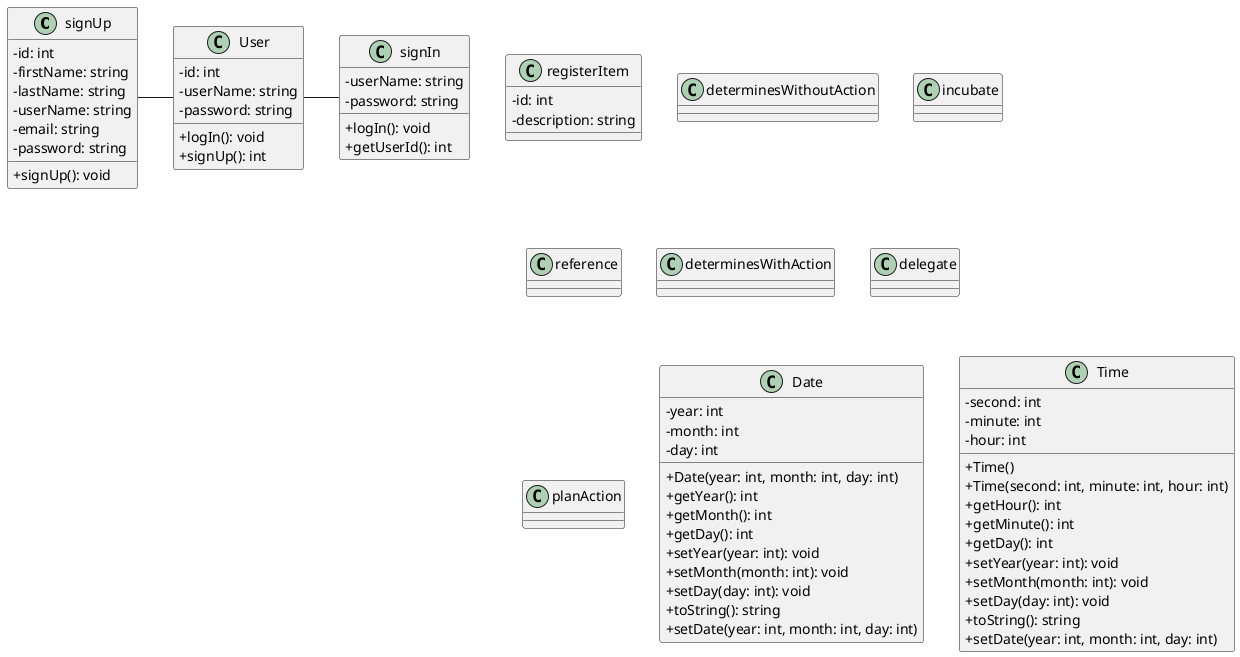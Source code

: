 @startuml meusys

skinparam ClassAttributeIconSize 0

class signUp {
  - id: int
  - firstName: string
  - lastName: string
  - userName: string
  - email: string
  - password: string

  + signUp(): void
}

class User {
  - id: int
  - userName: string
  - password: string

  + logIn(): void
  + signUp(): int
}

class signIn {
  - userName: string
  - password: string

  + logIn(): void
  + getUserId(): int
}

class registerItem {
  - id: int
  - description: string
}
class determinesWithoutAction {}
class incubate {}
class reference {}
class determinesWithAction {}
class delegate {}
class planAction {}

class Date {
  - year: int
  - month: int
  - day: int
  + Date(year: int, month: int, day: int)
  + getYear(): int
  + getMonth(): int
  + getDay(): int
  + setYear(year: int): void
  + setMonth(month: int): void
  + setDay(day: int): void
  + toString(): string
  + setDate(year: int, month: int, day: int)
}

class Time {
  - second: int
  - minute: int
  - hour: int
  + Time()
  + Time(second: int, minute: int, hour: int)
  + getHour(): int
  + getMinute(): int
  + getDay(): int
  + setYear(year: int): void
  + setMonth(month: int): void
  + setDay(day: int): void
  + toString(): string
  + setDate(year: int, month: int, day: int)
}

signUp - User
User - signIn

' scale 1
' left to right direction
' skinparam PackageStyle rectangle
' actor newUser
' actor user
' rectangle meusys {
  ' 
  ' newUser -- (register)
  ' newUser -u-> user
  ' user -- (login)
  ' user -- (write)
  ' user -- (audio)
  ' user -- (video)
  ' user -- (photography)
  ' user -- (attach file)
  ' user -- (determines)
  ' user -- (act)
' 
  ' (write)       -d.> (register item): include
  ' (audio)       -d.> (register item): include
  ' (video)       -d.> (register item): include
  ' (photography) -d.> (register item): include
  ' (attach file) -d.> (register item): include
' 
  ' (determines) <.d- (delegate)               : extend
  ' (determines) <.d- (plan action)            : extend
  ' (determines) <.d- (remove register item)   : extend
  ' (determines) <.d- (incubate register item) : extend
  ' (determines) <.d- (reference register item): extend
' }
@enduml 